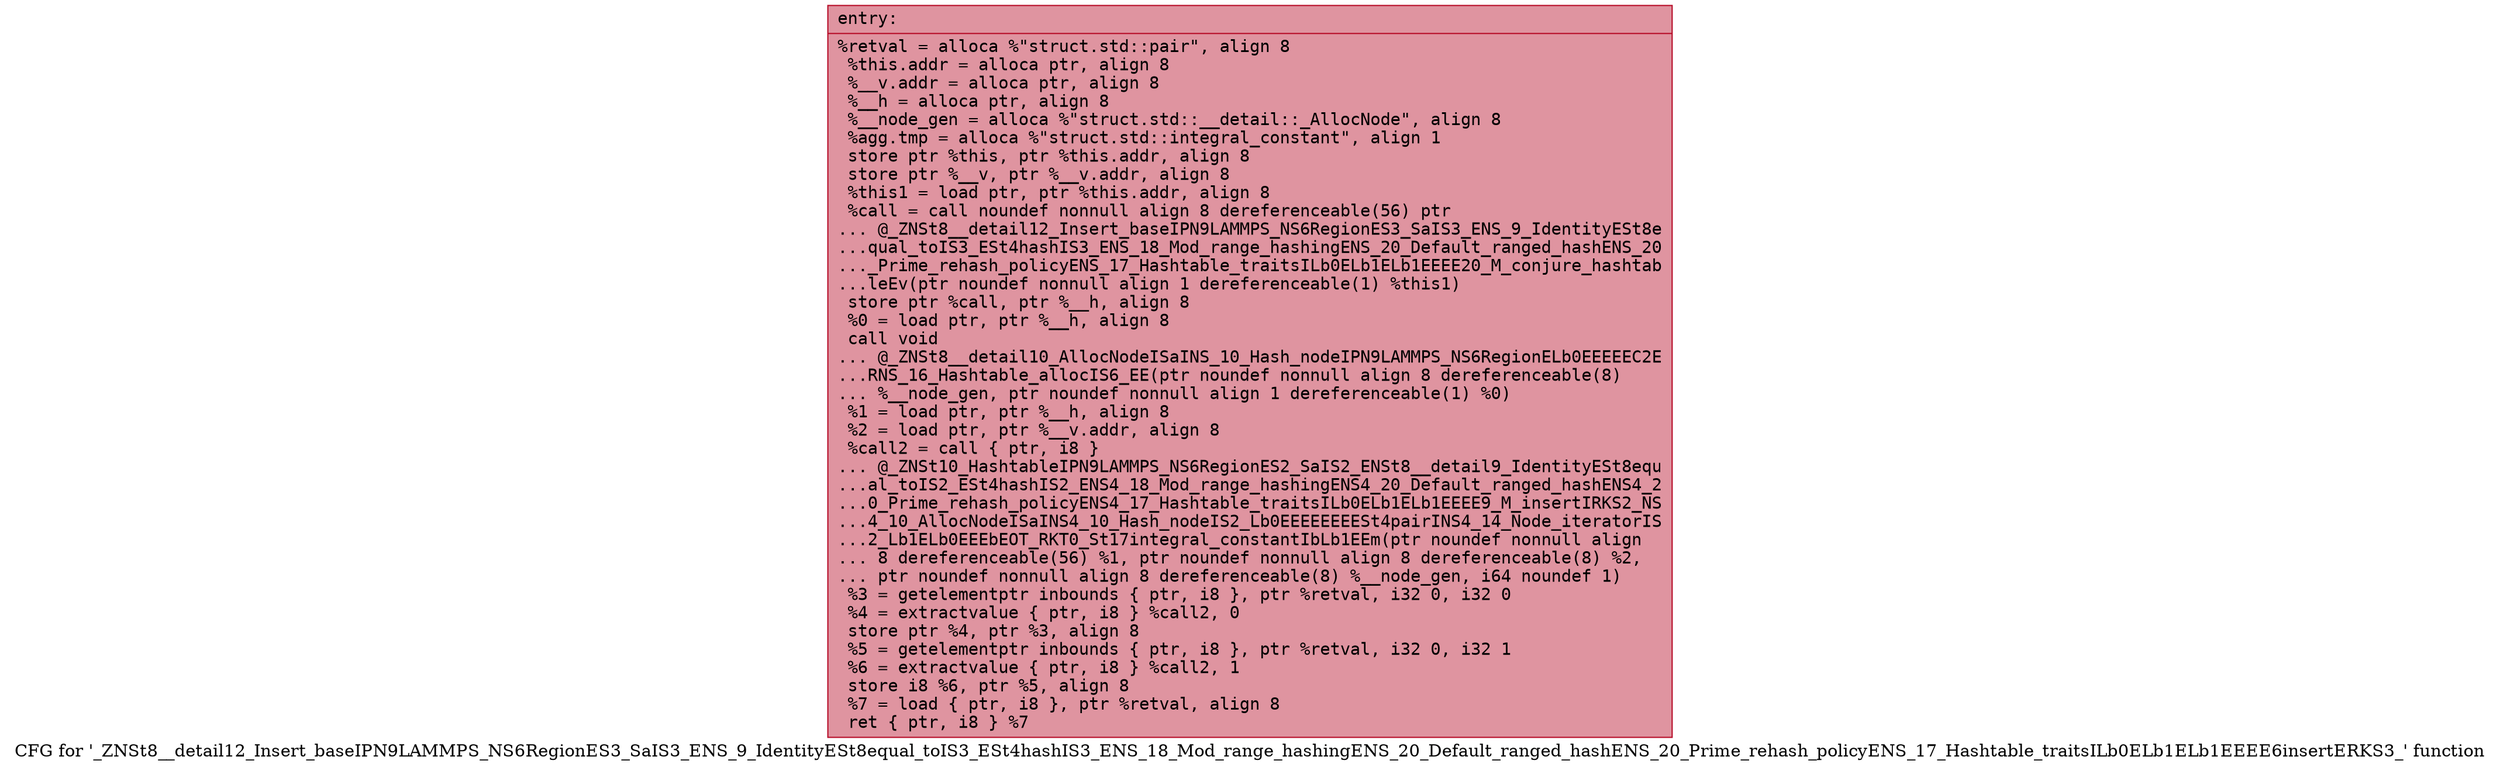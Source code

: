 digraph "CFG for '_ZNSt8__detail12_Insert_baseIPN9LAMMPS_NS6RegionES3_SaIS3_ENS_9_IdentityESt8equal_toIS3_ESt4hashIS3_ENS_18_Mod_range_hashingENS_20_Default_ranged_hashENS_20_Prime_rehash_policyENS_17_Hashtable_traitsILb0ELb1ELb1EEEE6insertERKS3_' function" {
	label="CFG for '_ZNSt8__detail12_Insert_baseIPN9LAMMPS_NS6RegionES3_SaIS3_ENS_9_IdentityESt8equal_toIS3_ESt4hashIS3_ENS_18_Mod_range_hashingENS_20_Default_ranged_hashENS_20_Prime_rehash_policyENS_17_Hashtable_traitsILb0ELb1ELb1EEEE6insertERKS3_' function";

	Node0x561837f2c5b0 [shape=record,color="#b70d28ff", style=filled, fillcolor="#b70d2870" fontname="Courier",label="{entry:\l|  %retval = alloca %\"struct.std::pair\", align 8\l  %this.addr = alloca ptr, align 8\l  %__v.addr = alloca ptr, align 8\l  %__h = alloca ptr, align 8\l  %__node_gen = alloca %\"struct.std::__detail::_AllocNode\", align 8\l  %agg.tmp = alloca %\"struct.std::integral_constant\", align 1\l  store ptr %this, ptr %this.addr, align 8\l  store ptr %__v, ptr %__v.addr, align 8\l  %this1 = load ptr, ptr %this.addr, align 8\l  %call = call noundef nonnull align 8 dereferenceable(56) ptr\l... @_ZNSt8__detail12_Insert_baseIPN9LAMMPS_NS6RegionES3_SaIS3_ENS_9_IdentityESt8e\l...qual_toIS3_ESt4hashIS3_ENS_18_Mod_range_hashingENS_20_Default_ranged_hashENS_20\l..._Prime_rehash_policyENS_17_Hashtable_traitsILb0ELb1ELb1EEEE20_M_conjure_hashtab\l...leEv(ptr noundef nonnull align 1 dereferenceable(1) %this1)\l  store ptr %call, ptr %__h, align 8\l  %0 = load ptr, ptr %__h, align 8\l  call void\l... @_ZNSt8__detail10_AllocNodeISaINS_10_Hash_nodeIPN9LAMMPS_NS6RegionELb0EEEEEC2E\l...RNS_16_Hashtable_allocIS6_EE(ptr noundef nonnull align 8 dereferenceable(8)\l... %__node_gen, ptr noundef nonnull align 1 dereferenceable(1) %0)\l  %1 = load ptr, ptr %__h, align 8\l  %2 = load ptr, ptr %__v.addr, align 8\l  %call2 = call \{ ptr, i8 \}\l... @_ZNSt10_HashtableIPN9LAMMPS_NS6RegionES2_SaIS2_ENSt8__detail9_IdentityESt8equ\l...al_toIS2_ESt4hashIS2_ENS4_18_Mod_range_hashingENS4_20_Default_ranged_hashENS4_2\l...0_Prime_rehash_policyENS4_17_Hashtable_traitsILb0ELb1ELb1EEEE9_M_insertIRKS2_NS\l...4_10_AllocNodeISaINS4_10_Hash_nodeIS2_Lb0EEEEEEEESt4pairINS4_14_Node_iteratorIS\l...2_Lb1ELb0EEEbEOT_RKT0_St17integral_constantIbLb1EEm(ptr noundef nonnull align\l... 8 dereferenceable(56) %1, ptr noundef nonnull align 8 dereferenceable(8) %2,\l... ptr noundef nonnull align 8 dereferenceable(8) %__node_gen, i64 noundef 1)\l  %3 = getelementptr inbounds \{ ptr, i8 \}, ptr %retval, i32 0, i32 0\l  %4 = extractvalue \{ ptr, i8 \} %call2, 0\l  store ptr %4, ptr %3, align 8\l  %5 = getelementptr inbounds \{ ptr, i8 \}, ptr %retval, i32 0, i32 1\l  %6 = extractvalue \{ ptr, i8 \} %call2, 1\l  store i8 %6, ptr %5, align 8\l  %7 = load \{ ptr, i8 \}, ptr %retval, align 8\l  ret \{ ptr, i8 \} %7\l}"];
}
